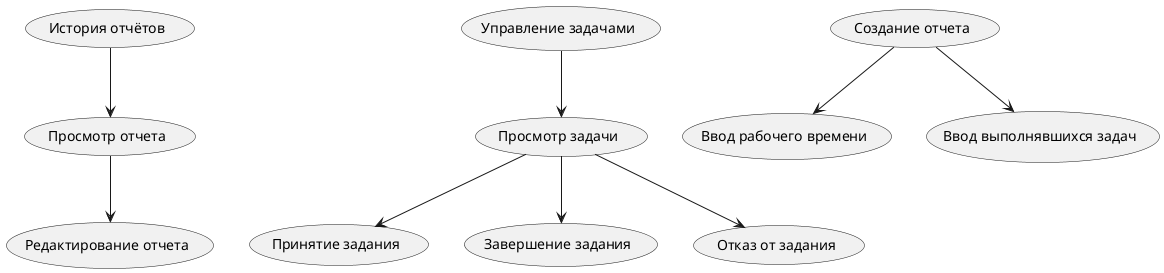 @startuml



(История отчётов) --> (Просмотр отчета)
(Просмотр отчета) --> (Редактирование отчета)

(Управление задачами) --> (Просмотр задачи)
(Просмотр задачи) --> (Принятие задания)
(Просмотр задачи) --> (Завершение задания)
(Просмотр задачи) --> (Отказ от задания)

(Создание отчета) --> (Ввод рабочего времени)
(Создание отчета) --> (Ввод выполнявшихся задач)

@enduml